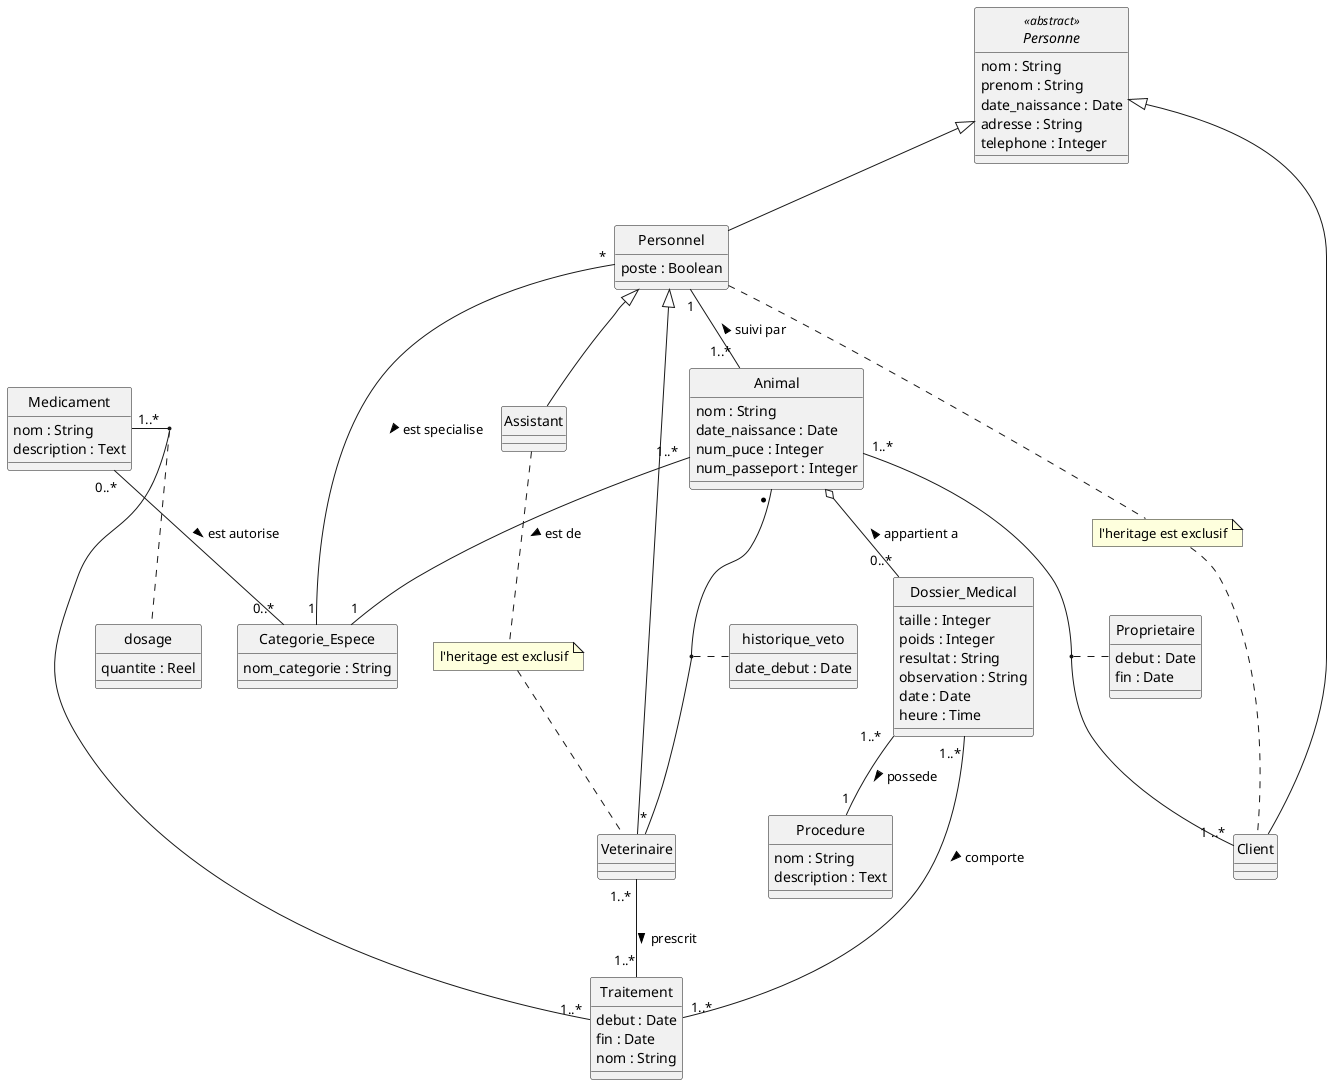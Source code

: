 @startuml Clinique Veterinaire
skinparam Style strictuml
skinparam SequenceMessageAlignment center

abstract class Personne <<abstract>> {
    nom : String 
    prenom : String
    date_naissance : Date
    adresse : String
    telephone : Integer
}

class Personnel {
    poste : Boolean 
}

class Veterinaire

class Assistant

class Client {
}

class Animal {
    nom : String
    date_naissance : Date 
    num_puce : Integer
    num_passeport : Integer
}

class Categorie_Espece{
    nom_categorie : String
}

class Medicament {
    nom : String
    description : Text
}

class Traitement {
    debut : Date
    fin : Date 
    nom : String

}

class Dossier_Medical {
    taille : Integer
    poids : Integer
    resultat : String
    observation : String
    date : Date 
    heure : Time 
}

class Procedure{
    nom : String
    description : Text 
}

class dosage {
    quantite : Reel
}

class historique_veto {
    date_debut : Date
}

class Proprietaire{
    debut : Date
    fin : Date
}


Medicament "1..*" - "1..*" Traitement
(Medicament, Traitement) .. dosage

Personne <|-- Personnel
Personne <|-- Client

Personnel <|-- Assistant
Personnel <|-- Veterinaire
Personnel "*" -- "1" Categorie_Espece : est specialise >
Personnel "1" -- "1..* " Animal : < suivi par
Animal "* " -- "*" Veterinaire 
(Animal, Veterinaire) .. historique_veto


Animal "1..* " -- "1" Categorie_Espece : est de >
Animal "1..* " -- "1 ..*" Client 
(Animal, Client) .. Proprietaire
Animal o-- "0..*" Dossier_Medical : < appartient a 

Dossier_Medical "1..* " -- "1..*" Traitement : comporte >
Dossier_Medical "1..* " -- "1" Procedure : possede >

Veterinaire "1..* " -- "1..*" Traitement : prescrit >

Medicament "0..* " -- "0..*" Categorie_Espece : est autorise > 


note "l'heritage est exclusif" as N2
Personnel .. N2
N2 .. Client

note "l'heritage est exclusif" as N3
Assistant .. N3
N3 .. Veterinaire

@enduml
